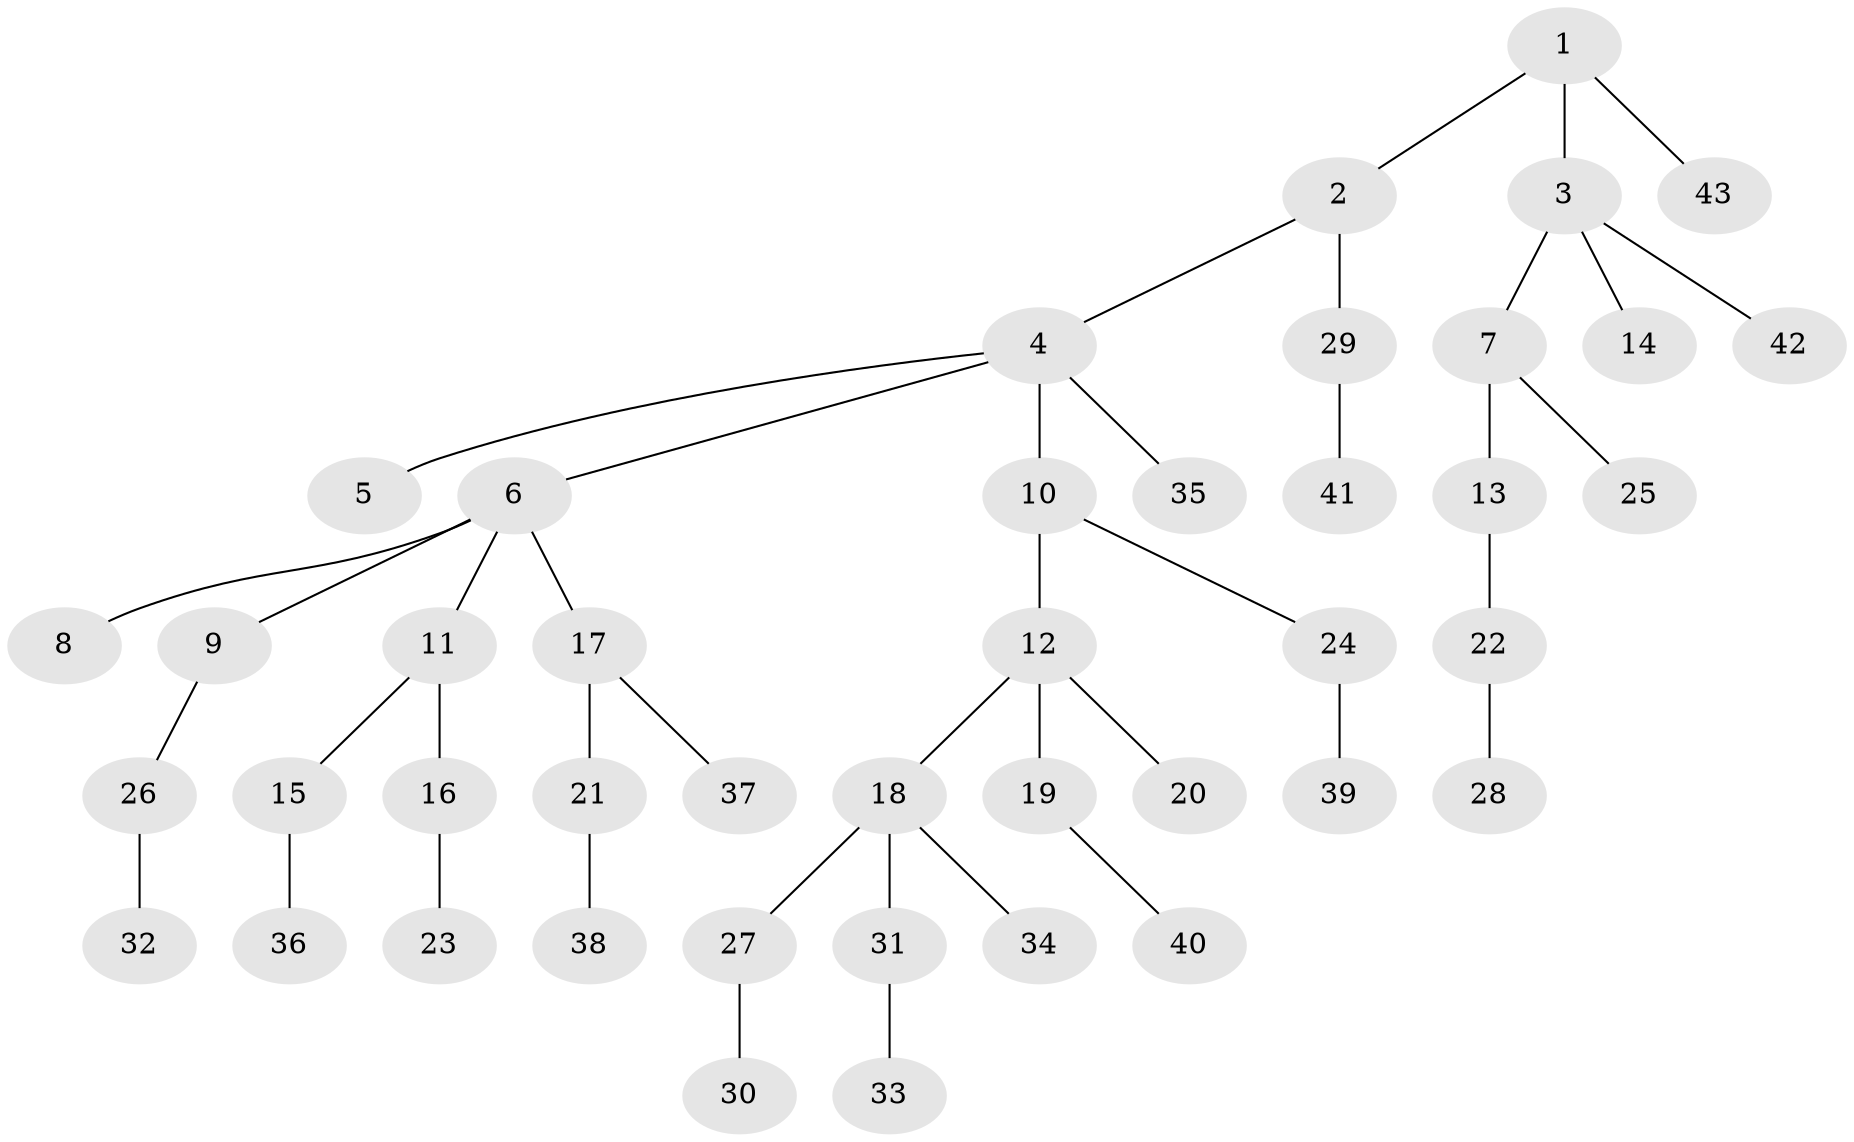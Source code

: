// original degree distribution, {4: 0.08536585365853659, 5: 0.036585365853658534, 2: 0.2926829268292683, 3: 0.10975609756097561, 1: 0.4634146341463415, 6: 0.012195121951219513}
// Generated by graph-tools (version 1.1) at 2025/36/03/09/25 02:36:45]
// undirected, 43 vertices, 42 edges
graph export_dot {
graph [start="1"]
  node [color=gray90,style=filled];
  1;
  2;
  3;
  4;
  5;
  6;
  7;
  8;
  9;
  10;
  11;
  12;
  13;
  14;
  15;
  16;
  17;
  18;
  19;
  20;
  21;
  22;
  23;
  24;
  25;
  26;
  27;
  28;
  29;
  30;
  31;
  32;
  33;
  34;
  35;
  36;
  37;
  38;
  39;
  40;
  41;
  42;
  43;
  1 -- 2 [weight=1.0];
  1 -- 3 [weight=1.0];
  1 -- 43 [weight=1.0];
  2 -- 4 [weight=1.0];
  2 -- 29 [weight=2.0];
  3 -- 7 [weight=1.0];
  3 -- 14 [weight=1.0];
  3 -- 42 [weight=1.0];
  4 -- 5 [weight=1.0];
  4 -- 6 [weight=1.0];
  4 -- 10 [weight=1.0];
  4 -- 35 [weight=1.0];
  6 -- 8 [weight=1.0];
  6 -- 9 [weight=1.0];
  6 -- 11 [weight=1.0];
  6 -- 17 [weight=1.0];
  7 -- 13 [weight=1.0];
  7 -- 25 [weight=1.0];
  9 -- 26 [weight=2.0];
  10 -- 12 [weight=1.0];
  10 -- 24 [weight=1.0];
  11 -- 15 [weight=1.0];
  11 -- 16 [weight=2.0];
  12 -- 18 [weight=1.0];
  12 -- 19 [weight=1.0];
  12 -- 20 [weight=1.0];
  13 -- 22 [weight=1.0];
  15 -- 36 [weight=1.0];
  16 -- 23 [weight=1.0];
  17 -- 21 [weight=1.0];
  17 -- 37 [weight=1.0];
  18 -- 27 [weight=1.0];
  18 -- 31 [weight=1.0];
  18 -- 34 [weight=1.0];
  19 -- 40 [weight=1.0];
  21 -- 38 [weight=1.0];
  22 -- 28 [weight=1.0];
  24 -- 39 [weight=3.0];
  26 -- 32 [weight=1.0];
  27 -- 30 [weight=1.0];
  29 -- 41 [weight=1.0];
  31 -- 33 [weight=1.0];
}
